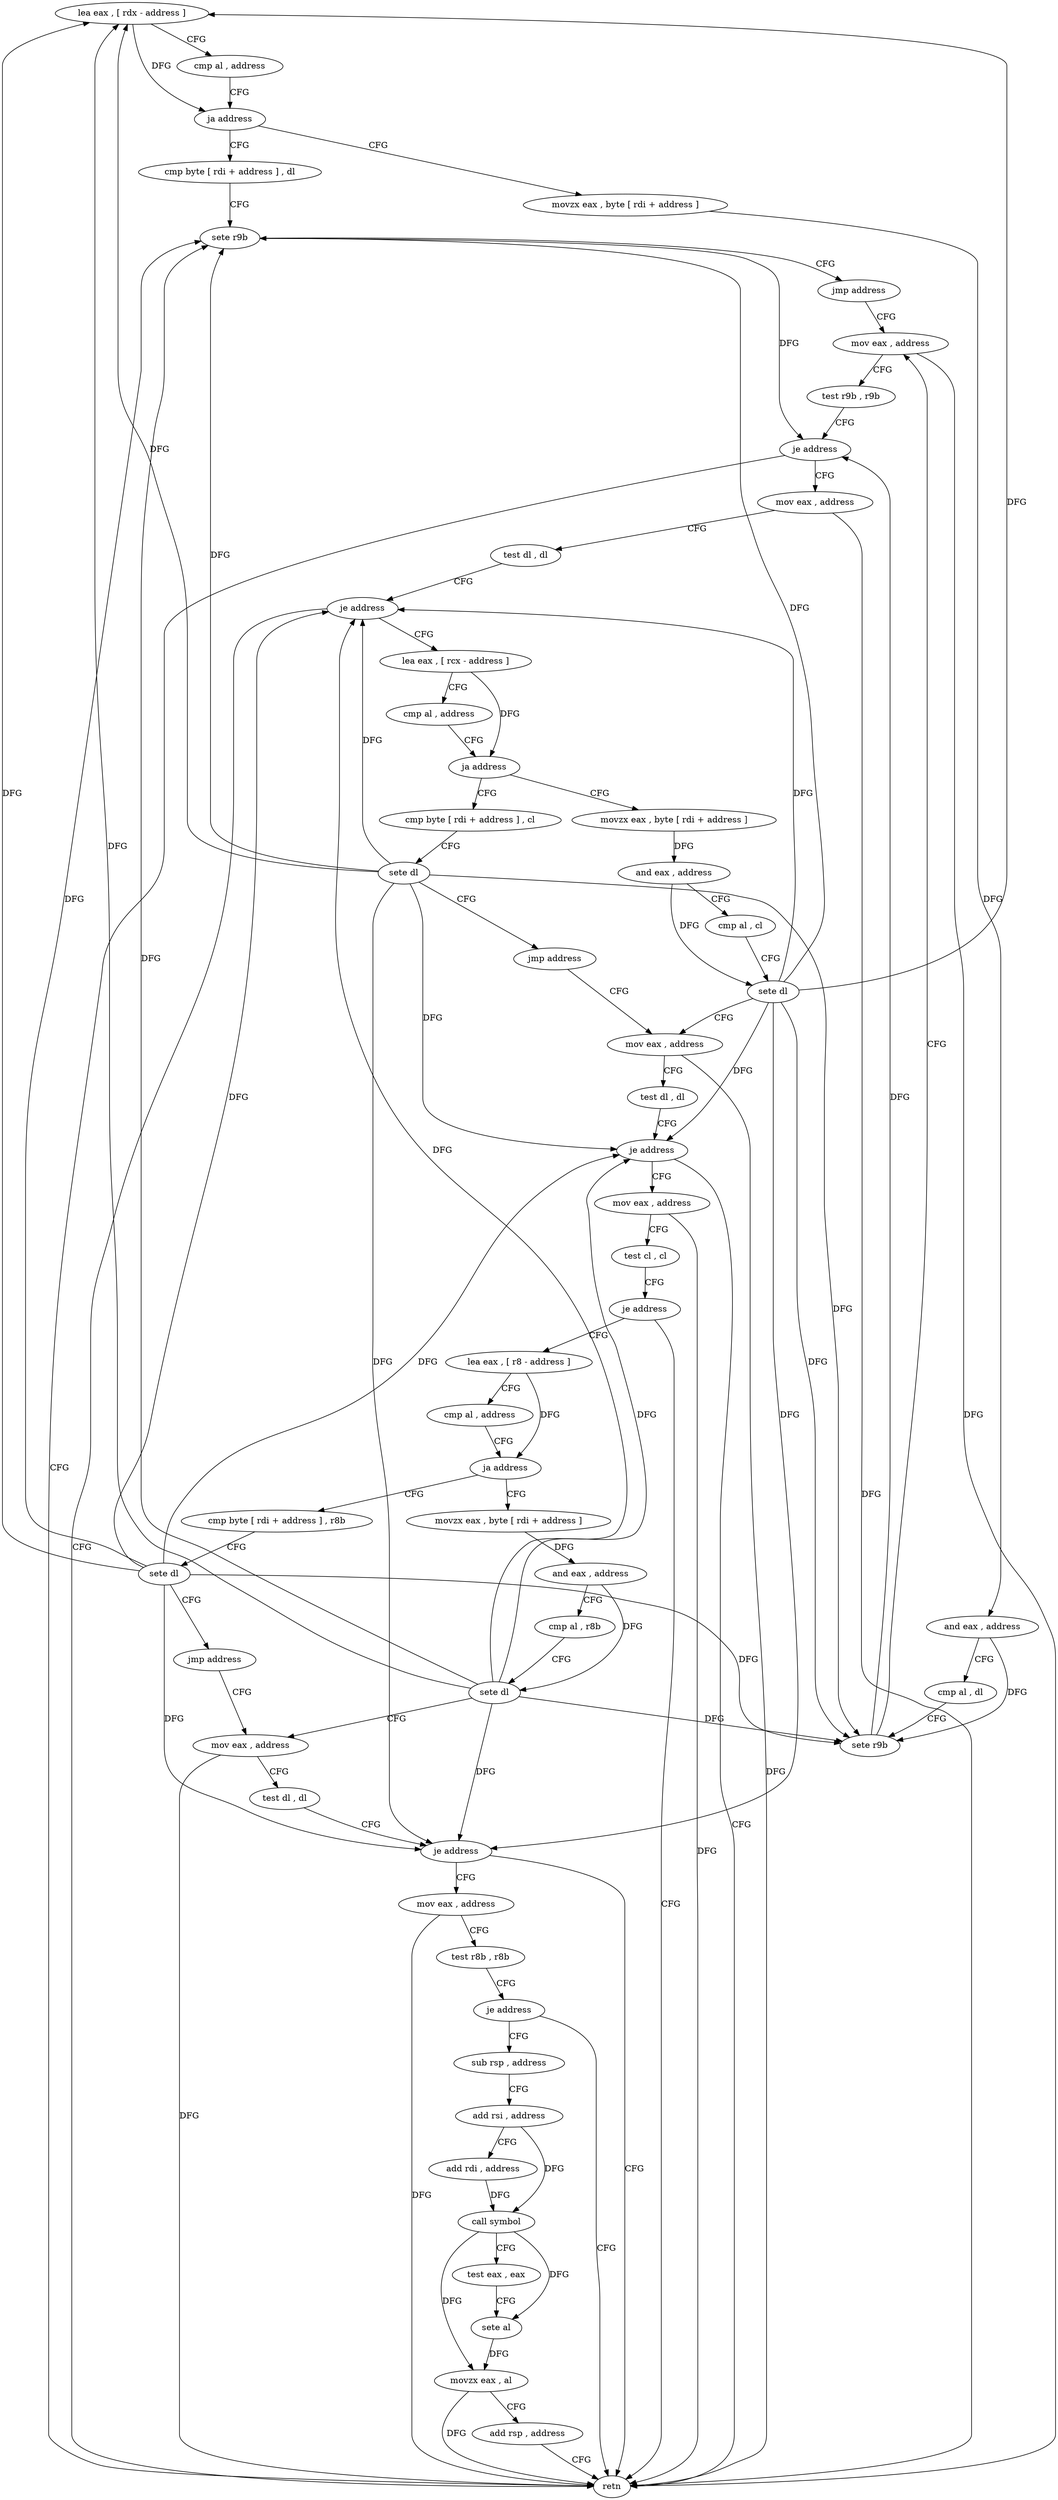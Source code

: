 digraph "func" {
"4312037" [label = "lea eax , [ rdx - address ]" ]
"4312040" [label = "cmp al , address" ]
"4312042" [label = "ja address" ]
"4312188" [label = "cmp byte [ rdi + address ] , dl" ]
"4312048" [label = "movzx eax , byte [ rdi + address ]" ]
"4312191" [label = "sete r9b" ]
"4312195" [label = "jmp address" ]
"4312061" [label = "mov eax , address" ]
"4312052" [label = "and eax , address" ]
"4312055" [label = "cmp al , dl" ]
"4312057" [label = "sete r9b" ]
"4312066" [label = "test r9b , r9b" ]
"4312069" [label = "je address" ]
"4312186" [label = "retn" ]
"4312071" [label = "mov eax , address" ]
"4312076" [label = "test dl , dl" ]
"4312078" [label = "je address" ]
"4312080" [label = "lea eax , [ rcx - address ]" ]
"4312083" [label = "cmp al , address" ]
"4312085" [label = "ja address" ]
"4312200" [label = "cmp byte [ rdi + address ] , cl" ]
"4312087" [label = "movzx eax , byte [ rdi + address ]" ]
"4312203" [label = "sete dl" ]
"4312206" [label = "jmp address" ]
"4312099" [label = "mov eax , address" ]
"4312091" [label = "and eax , address" ]
"4312094" [label = "cmp al , cl" ]
"4312096" [label = "sete dl" ]
"4312104" [label = "test dl , dl" ]
"4312106" [label = "je address" ]
"4312108" [label = "mov eax , address" ]
"4312113" [label = "test cl , cl" ]
"4312115" [label = "je address" ]
"4312117" [label = "lea eax , [ r8 - address ]" ]
"4312121" [label = "cmp al , address" ]
"4312123" [label = "ja address" ]
"4312208" [label = "cmp byte [ rdi + address ] , r8b" ]
"4312125" [label = "movzx eax , byte [ rdi + address ]" ]
"4312212" [label = "sete dl" ]
"4312215" [label = "jmp address" ]
"4312138" [label = "mov eax , address" ]
"4312129" [label = "and eax , address" ]
"4312132" [label = "cmp al , r8b" ]
"4312135" [label = "sete dl" ]
"4312143" [label = "test dl , dl" ]
"4312145" [label = "je address" ]
"4312147" [label = "mov eax , address" ]
"4312152" [label = "test r8b , r8b" ]
"4312155" [label = "je address" ]
"4312157" [label = "sub rsp , address" ]
"4312161" [label = "add rsi , address" ]
"4312165" [label = "add rdi , address" ]
"4312169" [label = "call symbol" ]
"4312174" [label = "test eax , eax" ]
"4312176" [label = "sete al" ]
"4312179" [label = "movzx eax , al" ]
"4312182" [label = "add rsp , address" ]
"4312037" -> "4312040" [ label = "CFG" ]
"4312037" -> "4312042" [ label = "DFG" ]
"4312040" -> "4312042" [ label = "CFG" ]
"4312042" -> "4312188" [ label = "CFG" ]
"4312042" -> "4312048" [ label = "CFG" ]
"4312188" -> "4312191" [ label = "CFG" ]
"4312048" -> "4312052" [ label = "DFG" ]
"4312191" -> "4312195" [ label = "CFG" ]
"4312191" -> "4312069" [ label = "DFG" ]
"4312195" -> "4312061" [ label = "CFG" ]
"4312061" -> "4312066" [ label = "CFG" ]
"4312061" -> "4312186" [ label = "DFG" ]
"4312052" -> "4312055" [ label = "CFG" ]
"4312052" -> "4312057" [ label = "DFG" ]
"4312055" -> "4312057" [ label = "CFG" ]
"4312057" -> "4312061" [ label = "CFG" ]
"4312057" -> "4312069" [ label = "DFG" ]
"4312066" -> "4312069" [ label = "CFG" ]
"4312069" -> "4312186" [ label = "CFG" ]
"4312069" -> "4312071" [ label = "CFG" ]
"4312071" -> "4312076" [ label = "CFG" ]
"4312071" -> "4312186" [ label = "DFG" ]
"4312076" -> "4312078" [ label = "CFG" ]
"4312078" -> "4312186" [ label = "CFG" ]
"4312078" -> "4312080" [ label = "CFG" ]
"4312080" -> "4312083" [ label = "CFG" ]
"4312080" -> "4312085" [ label = "DFG" ]
"4312083" -> "4312085" [ label = "CFG" ]
"4312085" -> "4312200" [ label = "CFG" ]
"4312085" -> "4312087" [ label = "CFG" ]
"4312200" -> "4312203" [ label = "CFG" ]
"4312087" -> "4312091" [ label = "DFG" ]
"4312203" -> "4312206" [ label = "CFG" ]
"4312203" -> "4312037" [ label = "DFG" ]
"4312203" -> "4312191" [ label = "DFG" ]
"4312203" -> "4312057" [ label = "DFG" ]
"4312203" -> "4312078" [ label = "DFG" ]
"4312203" -> "4312106" [ label = "DFG" ]
"4312203" -> "4312145" [ label = "DFG" ]
"4312206" -> "4312099" [ label = "CFG" ]
"4312099" -> "4312104" [ label = "CFG" ]
"4312099" -> "4312186" [ label = "DFG" ]
"4312091" -> "4312094" [ label = "CFG" ]
"4312091" -> "4312096" [ label = "DFG" ]
"4312094" -> "4312096" [ label = "CFG" ]
"4312096" -> "4312099" [ label = "CFG" ]
"4312096" -> "4312037" [ label = "DFG" ]
"4312096" -> "4312191" [ label = "DFG" ]
"4312096" -> "4312057" [ label = "DFG" ]
"4312096" -> "4312078" [ label = "DFG" ]
"4312096" -> "4312106" [ label = "DFG" ]
"4312096" -> "4312145" [ label = "DFG" ]
"4312104" -> "4312106" [ label = "CFG" ]
"4312106" -> "4312186" [ label = "CFG" ]
"4312106" -> "4312108" [ label = "CFG" ]
"4312108" -> "4312113" [ label = "CFG" ]
"4312108" -> "4312186" [ label = "DFG" ]
"4312113" -> "4312115" [ label = "CFG" ]
"4312115" -> "4312186" [ label = "CFG" ]
"4312115" -> "4312117" [ label = "CFG" ]
"4312117" -> "4312121" [ label = "CFG" ]
"4312117" -> "4312123" [ label = "DFG" ]
"4312121" -> "4312123" [ label = "CFG" ]
"4312123" -> "4312208" [ label = "CFG" ]
"4312123" -> "4312125" [ label = "CFG" ]
"4312208" -> "4312212" [ label = "CFG" ]
"4312125" -> "4312129" [ label = "DFG" ]
"4312212" -> "4312215" [ label = "CFG" ]
"4312212" -> "4312037" [ label = "DFG" ]
"4312212" -> "4312191" [ label = "DFG" ]
"4312212" -> "4312057" [ label = "DFG" ]
"4312212" -> "4312078" [ label = "DFG" ]
"4312212" -> "4312106" [ label = "DFG" ]
"4312212" -> "4312145" [ label = "DFG" ]
"4312215" -> "4312138" [ label = "CFG" ]
"4312138" -> "4312143" [ label = "CFG" ]
"4312138" -> "4312186" [ label = "DFG" ]
"4312129" -> "4312132" [ label = "CFG" ]
"4312129" -> "4312135" [ label = "DFG" ]
"4312132" -> "4312135" [ label = "CFG" ]
"4312135" -> "4312138" [ label = "CFG" ]
"4312135" -> "4312037" [ label = "DFG" ]
"4312135" -> "4312191" [ label = "DFG" ]
"4312135" -> "4312057" [ label = "DFG" ]
"4312135" -> "4312078" [ label = "DFG" ]
"4312135" -> "4312106" [ label = "DFG" ]
"4312135" -> "4312145" [ label = "DFG" ]
"4312143" -> "4312145" [ label = "CFG" ]
"4312145" -> "4312186" [ label = "CFG" ]
"4312145" -> "4312147" [ label = "CFG" ]
"4312147" -> "4312152" [ label = "CFG" ]
"4312147" -> "4312186" [ label = "DFG" ]
"4312152" -> "4312155" [ label = "CFG" ]
"4312155" -> "4312186" [ label = "CFG" ]
"4312155" -> "4312157" [ label = "CFG" ]
"4312157" -> "4312161" [ label = "CFG" ]
"4312161" -> "4312165" [ label = "CFG" ]
"4312161" -> "4312169" [ label = "DFG" ]
"4312165" -> "4312169" [ label = "DFG" ]
"4312169" -> "4312174" [ label = "CFG" ]
"4312169" -> "4312176" [ label = "DFG" ]
"4312169" -> "4312179" [ label = "DFG" ]
"4312174" -> "4312176" [ label = "CFG" ]
"4312176" -> "4312179" [ label = "DFG" ]
"4312179" -> "4312182" [ label = "CFG" ]
"4312179" -> "4312186" [ label = "DFG" ]
"4312182" -> "4312186" [ label = "CFG" ]
}
